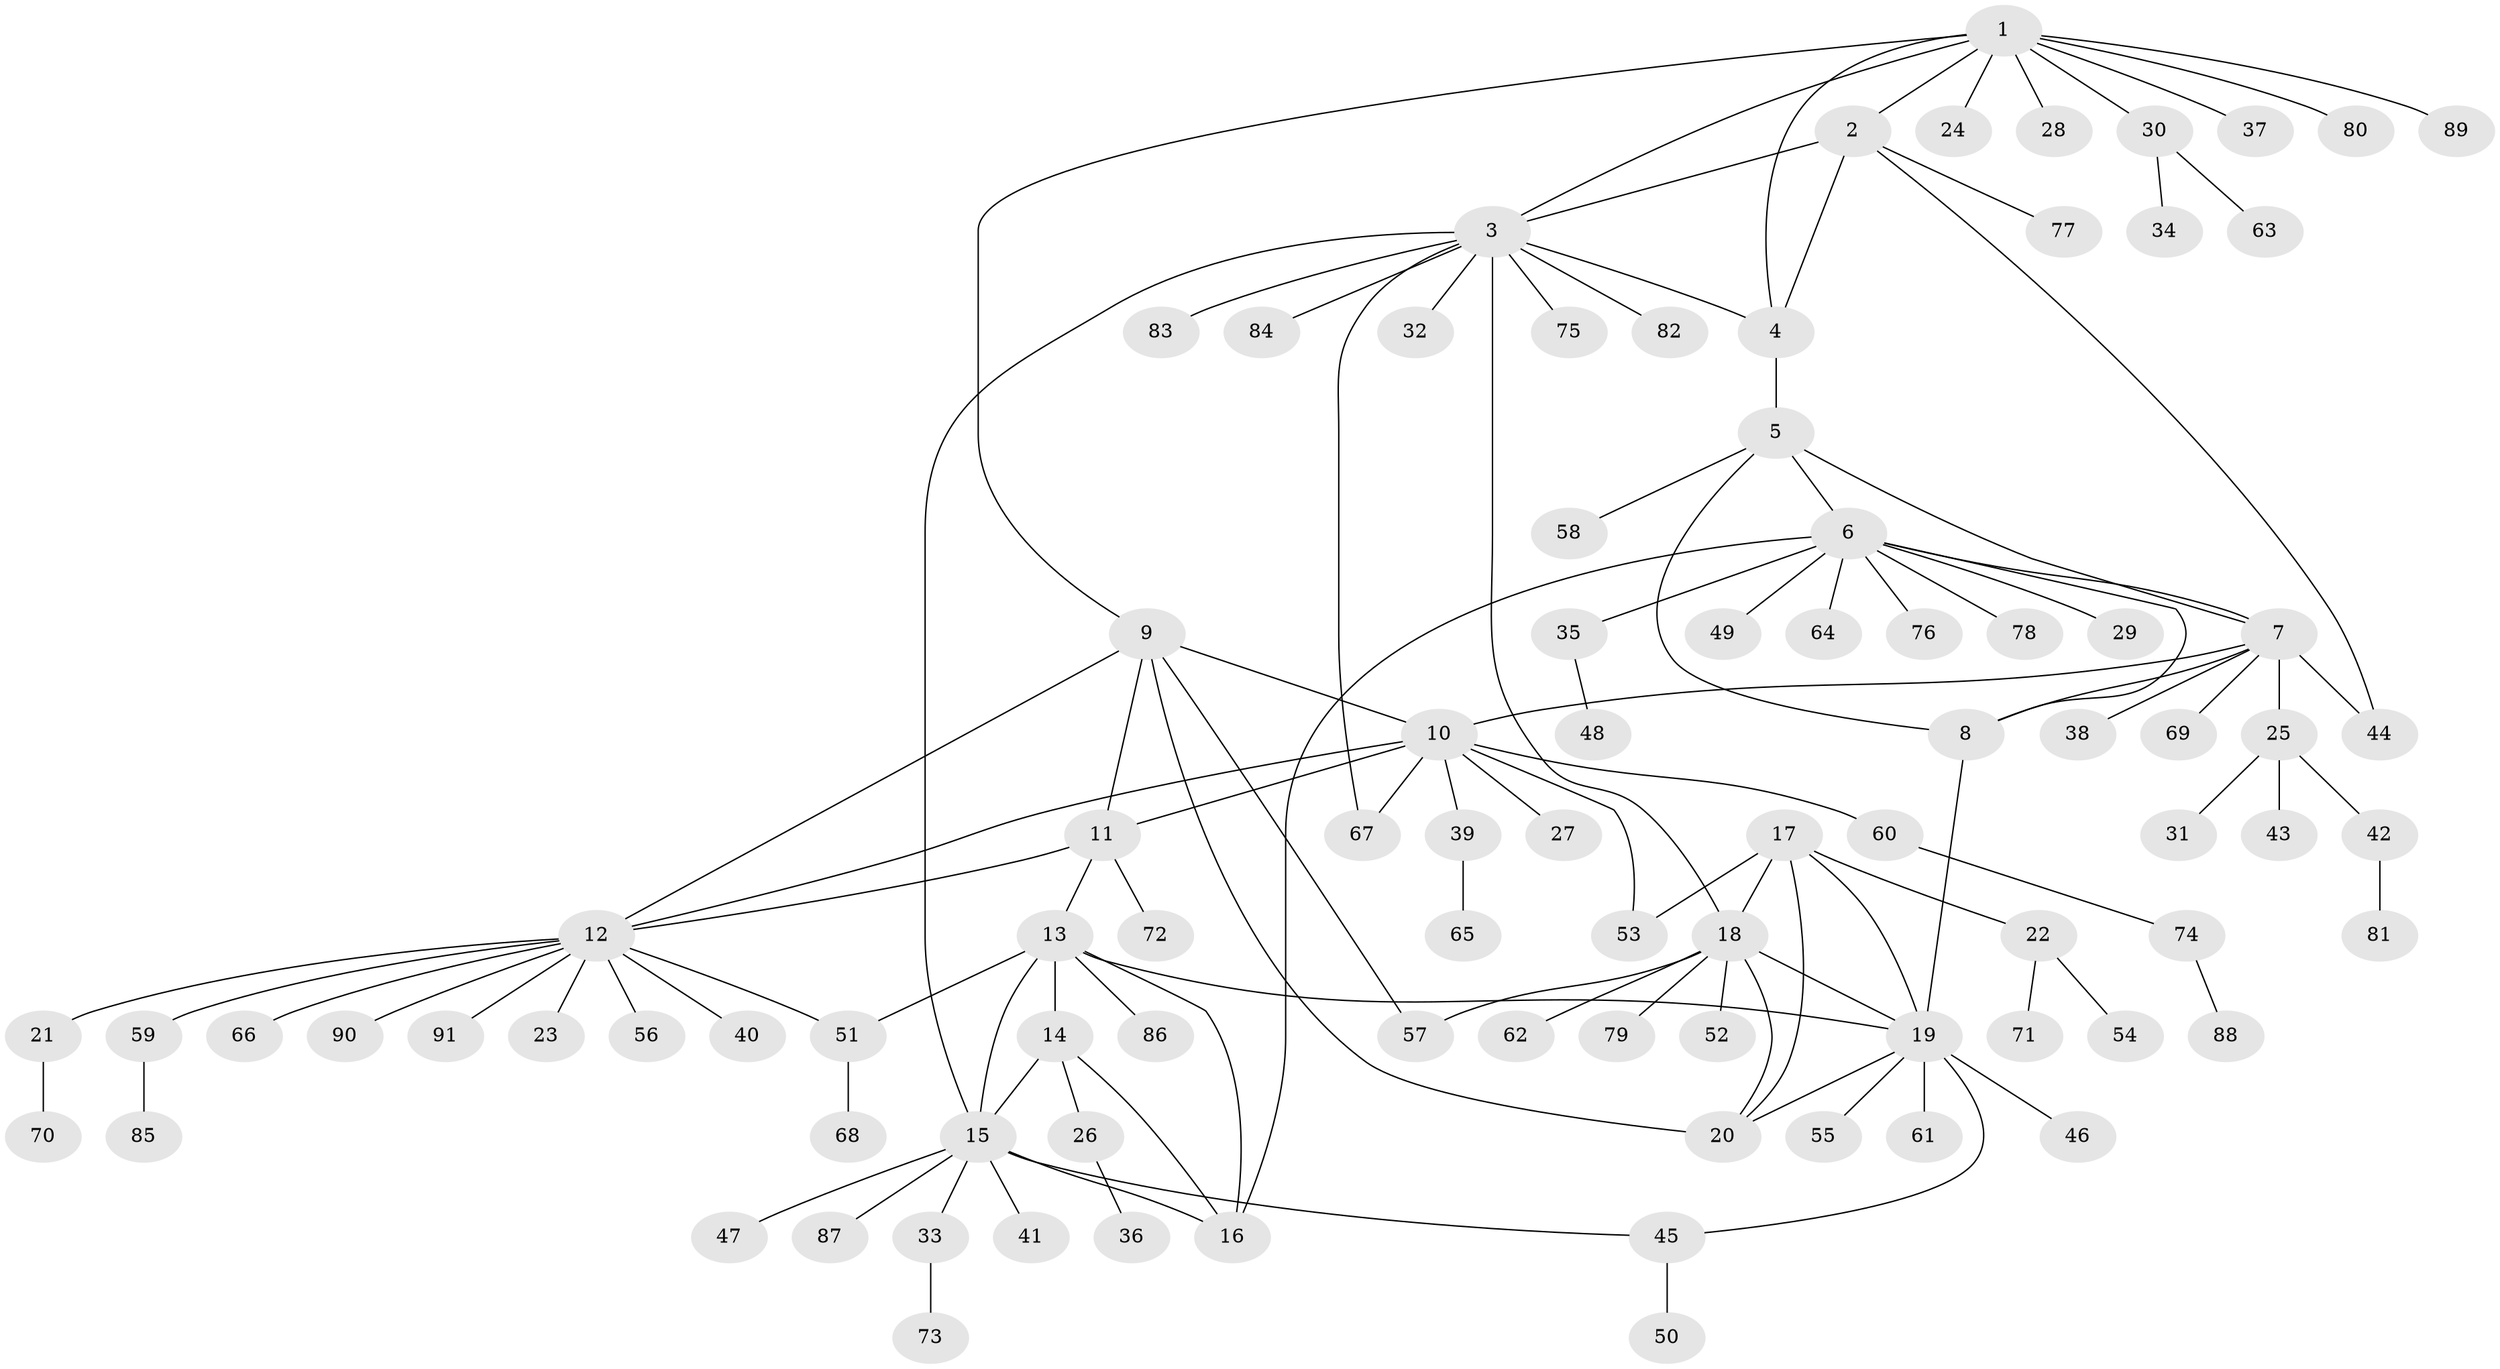 // coarse degree distribution, {4: 0.06666666666666667, 6: 0.022222222222222223, 10: 0.08888888888888889, 3: 0.022222222222222223, 1: 0.7111111111111111, 2: 0.06666666666666667, 11: 0.022222222222222223}
// Generated by graph-tools (version 1.1) at 2025/58/03/04/25 21:58:35]
// undirected, 91 vertices, 117 edges
graph export_dot {
graph [start="1"]
  node [color=gray90,style=filled];
  1;
  2;
  3;
  4;
  5;
  6;
  7;
  8;
  9;
  10;
  11;
  12;
  13;
  14;
  15;
  16;
  17;
  18;
  19;
  20;
  21;
  22;
  23;
  24;
  25;
  26;
  27;
  28;
  29;
  30;
  31;
  32;
  33;
  34;
  35;
  36;
  37;
  38;
  39;
  40;
  41;
  42;
  43;
  44;
  45;
  46;
  47;
  48;
  49;
  50;
  51;
  52;
  53;
  54;
  55;
  56;
  57;
  58;
  59;
  60;
  61;
  62;
  63;
  64;
  65;
  66;
  67;
  68;
  69;
  70;
  71;
  72;
  73;
  74;
  75;
  76;
  77;
  78;
  79;
  80;
  81;
  82;
  83;
  84;
  85;
  86;
  87;
  88;
  89;
  90;
  91;
  1 -- 2;
  1 -- 3;
  1 -- 4;
  1 -- 9;
  1 -- 24;
  1 -- 28;
  1 -- 30;
  1 -- 37;
  1 -- 80;
  1 -- 89;
  2 -- 3;
  2 -- 4;
  2 -- 44;
  2 -- 77;
  3 -- 4;
  3 -- 15;
  3 -- 18;
  3 -- 32;
  3 -- 67;
  3 -- 75;
  3 -- 82;
  3 -- 83;
  3 -- 84;
  4 -- 5;
  5 -- 6;
  5 -- 7;
  5 -- 8;
  5 -- 58;
  6 -- 7;
  6 -- 8;
  6 -- 16;
  6 -- 29;
  6 -- 35;
  6 -- 49;
  6 -- 64;
  6 -- 76;
  6 -- 78;
  7 -- 8;
  7 -- 10;
  7 -- 25;
  7 -- 38;
  7 -- 44;
  7 -- 69;
  8 -- 19;
  9 -- 10;
  9 -- 11;
  9 -- 12;
  9 -- 20;
  9 -- 57;
  10 -- 11;
  10 -- 12;
  10 -- 27;
  10 -- 39;
  10 -- 53;
  10 -- 60;
  10 -- 67;
  11 -- 12;
  11 -- 13;
  11 -- 72;
  12 -- 21;
  12 -- 23;
  12 -- 40;
  12 -- 51;
  12 -- 56;
  12 -- 59;
  12 -- 66;
  12 -- 90;
  12 -- 91;
  13 -- 14;
  13 -- 15;
  13 -- 16;
  13 -- 19;
  13 -- 51;
  13 -- 86;
  14 -- 15;
  14 -- 16;
  14 -- 26;
  15 -- 16;
  15 -- 33;
  15 -- 41;
  15 -- 45;
  15 -- 47;
  15 -- 87;
  17 -- 18;
  17 -- 19;
  17 -- 20;
  17 -- 22;
  17 -- 53;
  18 -- 19;
  18 -- 20;
  18 -- 52;
  18 -- 57;
  18 -- 62;
  18 -- 79;
  19 -- 20;
  19 -- 45;
  19 -- 46;
  19 -- 55;
  19 -- 61;
  21 -- 70;
  22 -- 54;
  22 -- 71;
  25 -- 31;
  25 -- 42;
  25 -- 43;
  26 -- 36;
  30 -- 34;
  30 -- 63;
  33 -- 73;
  35 -- 48;
  39 -- 65;
  42 -- 81;
  45 -- 50;
  51 -- 68;
  59 -- 85;
  60 -- 74;
  74 -- 88;
}
